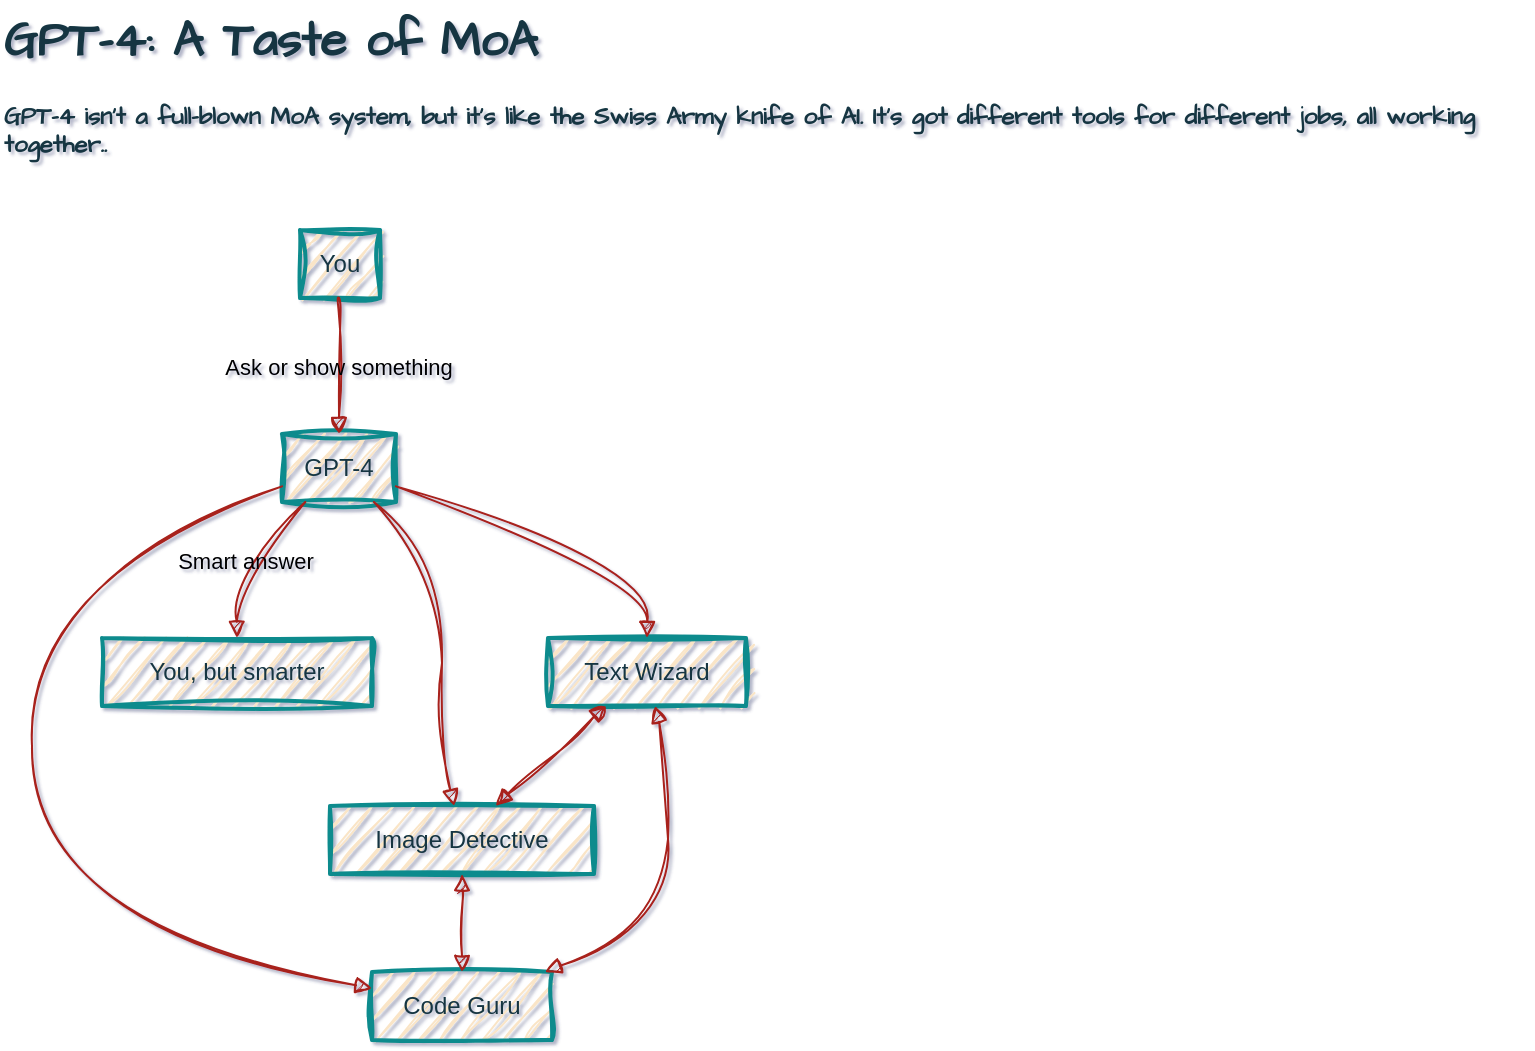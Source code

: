 <mxfile version="24.6.4" type="device">
  <diagram name="Page-1" id="KvKdXn7d49ML3BakFXM-">
    <mxGraphModel dx="954" dy="674" grid="0" gridSize="10" guides="1" tooltips="1" connect="1" arrows="1" fold="1" page="1" pageScale="1" pageWidth="827" pageHeight="1169" background="#ffffff" math="0" shadow="1">
      <root>
        <mxCell id="0" />
        <mxCell id="1" parent="0" />
        <mxCell id="fABJZq9_5bwRbnmrEGir-1" value="GPT-4" style="whiteSpace=wrap;strokeWidth=2;sketch=1;curveFitting=1;jiggle=2;rounded=0;labelBackgroundColor=none;fillColor=#FAE5C7;strokeColor=#0F8B8D;fontColor=#143642;" vertex="1" parent="1">
          <mxGeometry x="145" y="225" width="57" height="34" as="geometry" />
        </mxCell>
        <mxCell id="fABJZq9_5bwRbnmrEGir-2" value="Text Wizard" style="whiteSpace=wrap;strokeWidth=2;sketch=1;curveFitting=1;jiggle=2;rounded=0;labelBackgroundColor=none;fillColor=#FAE5C7;strokeColor=#0F8B8D;fontColor=#143642;" vertex="1" parent="1">
          <mxGeometry x="278" y="327" width="99" height="34" as="geometry" />
        </mxCell>
        <mxCell id="fABJZq9_5bwRbnmrEGir-3" value="Image Detective" style="whiteSpace=wrap;strokeWidth=2;sketch=1;curveFitting=1;jiggle=2;rounded=0;labelBackgroundColor=none;fillColor=#FAE5C7;strokeColor=#0F8B8D;fontColor=#143642;" vertex="1" parent="1">
          <mxGeometry x="169" y="411" width="132" height="34" as="geometry" />
        </mxCell>
        <mxCell id="fABJZq9_5bwRbnmrEGir-4" value="Code Guru" style="whiteSpace=wrap;strokeWidth=2;sketch=1;curveFitting=1;jiggle=2;rounded=0;labelBackgroundColor=none;fillColor=#FAE5C7;strokeColor=#0F8B8D;fontColor=#143642;" vertex="1" parent="1">
          <mxGeometry x="190" y="494" width="90" height="34" as="geometry" />
        </mxCell>
        <mxCell id="fABJZq9_5bwRbnmrEGir-5" value="You" style="whiteSpace=wrap;strokeWidth=2;sketch=1;curveFitting=1;jiggle=2;rounded=0;labelBackgroundColor=none;fillColor=#FAE5C7;strokeColor=#0F8B8D;fontColor=#143642;" vertex="1" parent="1">
          <mxGeometry x="154" y="123" width="40" height="34" as="geometry" />
        </mxCell>
        <mxCell id="fABJZq9_5bwRbnmrEGir-6" value="You, but smarter" style="whiteSpace=wrap;strokeWidth=2;sketch=1;curveFitting=1;jiggle=2;rounded=0;labelBackgroundColor=none;fillColor=#FAE5C7;strokeColor=#0F8B8D;fontColor=#143642;" vertex="1" parent="1">
          <mxGeometry x="55" y="327" width="135" height="34" as="geometry" />
        </mxCell>
        <mxCell id="fABJZq9_5bwRbnmrEGir-7" value="" style="curved=1;startArrow=none;endArrow=block;exitX=1;exitY=0.77;entryX=0.5;entryY=0;rounded=0;sketch=1;curveFitting=1;jiggle=2;labelBackgroundColor=none;fontColor=default;strokeColor=#A8201A;" edge="1" parent="1" source="fABJZq9_5bwRbnmrEGir-1" target="fABJZq9_5bwRbnmrEGir-2">
          <mxGeometry relative="1" as="geometry">
            <Array as="points">
              <mxPoint x="328" y="293" />
            </Array>
          </mxGeometry>
        </mxCell>
        <mxCell id="fABJZq9_5bwRbnmrEGir-8" value="" style="curved=1;startArrow=none;endArrow=block;exitX=0.8;exitY=0.99;entryX=0.47;entryY=-0.01;rounded=0;sketch=1;curveFitting=1;jiggle=2;labelBackgroundColor=none;fontColor=default;strokeColor=#A8201A;" edge="1" parent="1" source="fABJZq9_5bwRbnmrEGir-1" target="fABJZq9_5bwRbnmrEGir-3">
          <mxGeometry relative="1" as="geometry">
            <Array as="points">
              <mxPoint x="225" y="293" />
              <mxPoint x="225" y="386" />
            </Array>
          </mxGeometry>
        </mxCell>
        <mxCell id="fABJZq9_5bwRbnmrEGir-9" value="" style="curved=1;startArrow=none;endArrow=block;exitX=0;exitY=0.77;entryX=0;entryY=0.24;rounded=0;sketch=1;curveFitting=1;jiggle=2;labelBackgroundColor=none;fontColor=default;strokeColor=#A8201A;" edge="1" parent="1" source="fABJZq9_5bwRbnmrEGir-1" target="fABJZq9_5bwRbnmrEGir-4">
          <mxGeometry relative="1" as="geometry">
            <Array as="points">
              <mxPoint x="20" y="293" />
              <mxPoint x="20" y="469" />
            </Array>
          </mxGeometry>
        </mxCell>
        <mxCell id="fABJZq9_5bwRbnmrEGir-10" value="" style="curved=1;startArrow=block;endArrow=block;exitX=0.3;exitY=0.99;entryX=0.63;entryY=-0.01;rounded=0;sketch=1;curveFitting=1;jiggle=2;labelBackgroundColor=none;fontColor=default;strokeColor=#A8201A;" edge="1" parent="1" source="fABJZq9_5bwRbnmrEGir-2" target="fABJZq9_5bwRbnmrEGir-3">
          <mxGeometry relative="1" as="geometry">
            <Array as="points">
              <mxPoint x="277" y="386" />
            </Array>
          </mxGeometry>
        </mxCell>
        <mxCell id="fABJZq9_5bwRbnmrEGir-11" value="" style="curved=1;startArrow=block;endArrow=block;exitX=0.5;exitY=0.97;entryX=0.5;entryY=0;rounded=0;sketch=1;curveFitting=1;jiggle=2;labelBackgroundColor=none;fontColor=default;strokeColor=#A8201A;" edge="1" parent="1" source="fABJZq9_5bwRbnmrEGir-3" target="fABJZq9_5bwRbnmrEGir-4">
          <mxGeometry relative="1" as="geometry">
            <Array as="points" />
          </mxGeometry>
        </mxCell>
        <mxCell id="fABJZq9_5bwRbnmrEGir-12" value="" style="curved=1;startArrow=block;endArrow=block;exitX=0.96;exitY=0;entryX=0.54;entryY=0.99;rounded=0;sketch=1;curveFitting=1;jiggle=2;labelBackgroundColor=none;fontColor=default;strokeColor=#A8201A;" edge="1" parent="1" source="fABJZq9_5bwRbnmrEGir-4" target="fABJZq9_5bwRbnmrEGir-2">
          <mxGeometry relative="1" as="geometry">
            <Array as="points">
              <mxPoint x="338" y="469" />
              <mxPoint x="338" y="386" />
            </Array>
          </mxGeometry>
        </mxCell>
        <mxCell id="fABJZq9_5bwRbnmrEGir-13" value="Ask or show something" style="curved=1;startArrow=none;endArrow=block;exitX=0.49;exitY=0.99;entryX=0.5;entryY=0;rounded=0;sketch=1;curveFitting=1;jiggle=2;labelBackgroundColor=none;fontColor=default;strokeColor=#A8201A;" edge="1" parent="1" source="fABJZq9_5bwRbnmrEGir-5" target="fABJZq9_5bwRbnmrEGir-1">
          <mxGeometry relative="1" as="geometry">
            <Array as="points" />
          </mxGeometry>
        </mxCell>
        <mxCell id="fABJZq9_5bwRbnmrEGir-14" value="Smart answer" style="curved=1;startArrow=none;endArrow=block;exitX=0.21;exitY=0.99;entryX=0.5;entryY=0;rounded=0;sketch=1;curveFitting=1;jiggle=2;labelBackgroundColor=none;fontColor=default;strokeColor=#A8201A;" edge="1" parent="1" source="fABJZq9_5bwRbnmrEGir-1" target="fABJZq9_5bwRbnmrEGir-6">
          <mxGeometry relative="1" as="geometry">
            <Array as="points">
              <mxPoint x="122" y="293" />
            </Array>
          </mxGeometry>
        </mxCell>
        <mxCell id="fABJZq9_5bwRbnmrEGir-16" value="&lt;h1 style=&quot;margin-top: 0px;&quot;&gt;GPT-4: A Taste of MoA&lt;/h1&gt;&lt;p&gt;&lt;b&gt;GPT-4 isn&#39;t a full-blown MoA system, but it&#39;s like the Swiss Army knife of AI. It&#39;s got different tools for different jobs, all working together..&lt;/b&gt;&lt;/p&gt;" style="text;html=1;whiteSpace=wrap;overflow=hidden;rounded=0;fontFamily=Architects Daughter;fontSource=https%3A%2F%2Ffonts.googleapis.com%2Fcss%3Ffamily%3DArchitects%2BDaughter;fontColor=#143642;" vertex="1" parent="1">
          <mxGeometry x="4" y="8" width="763" height="120" as="geometry" />
        </mxCell>
      </root>
    </mxGraphModel>
  </diagram>
</mxfile>
